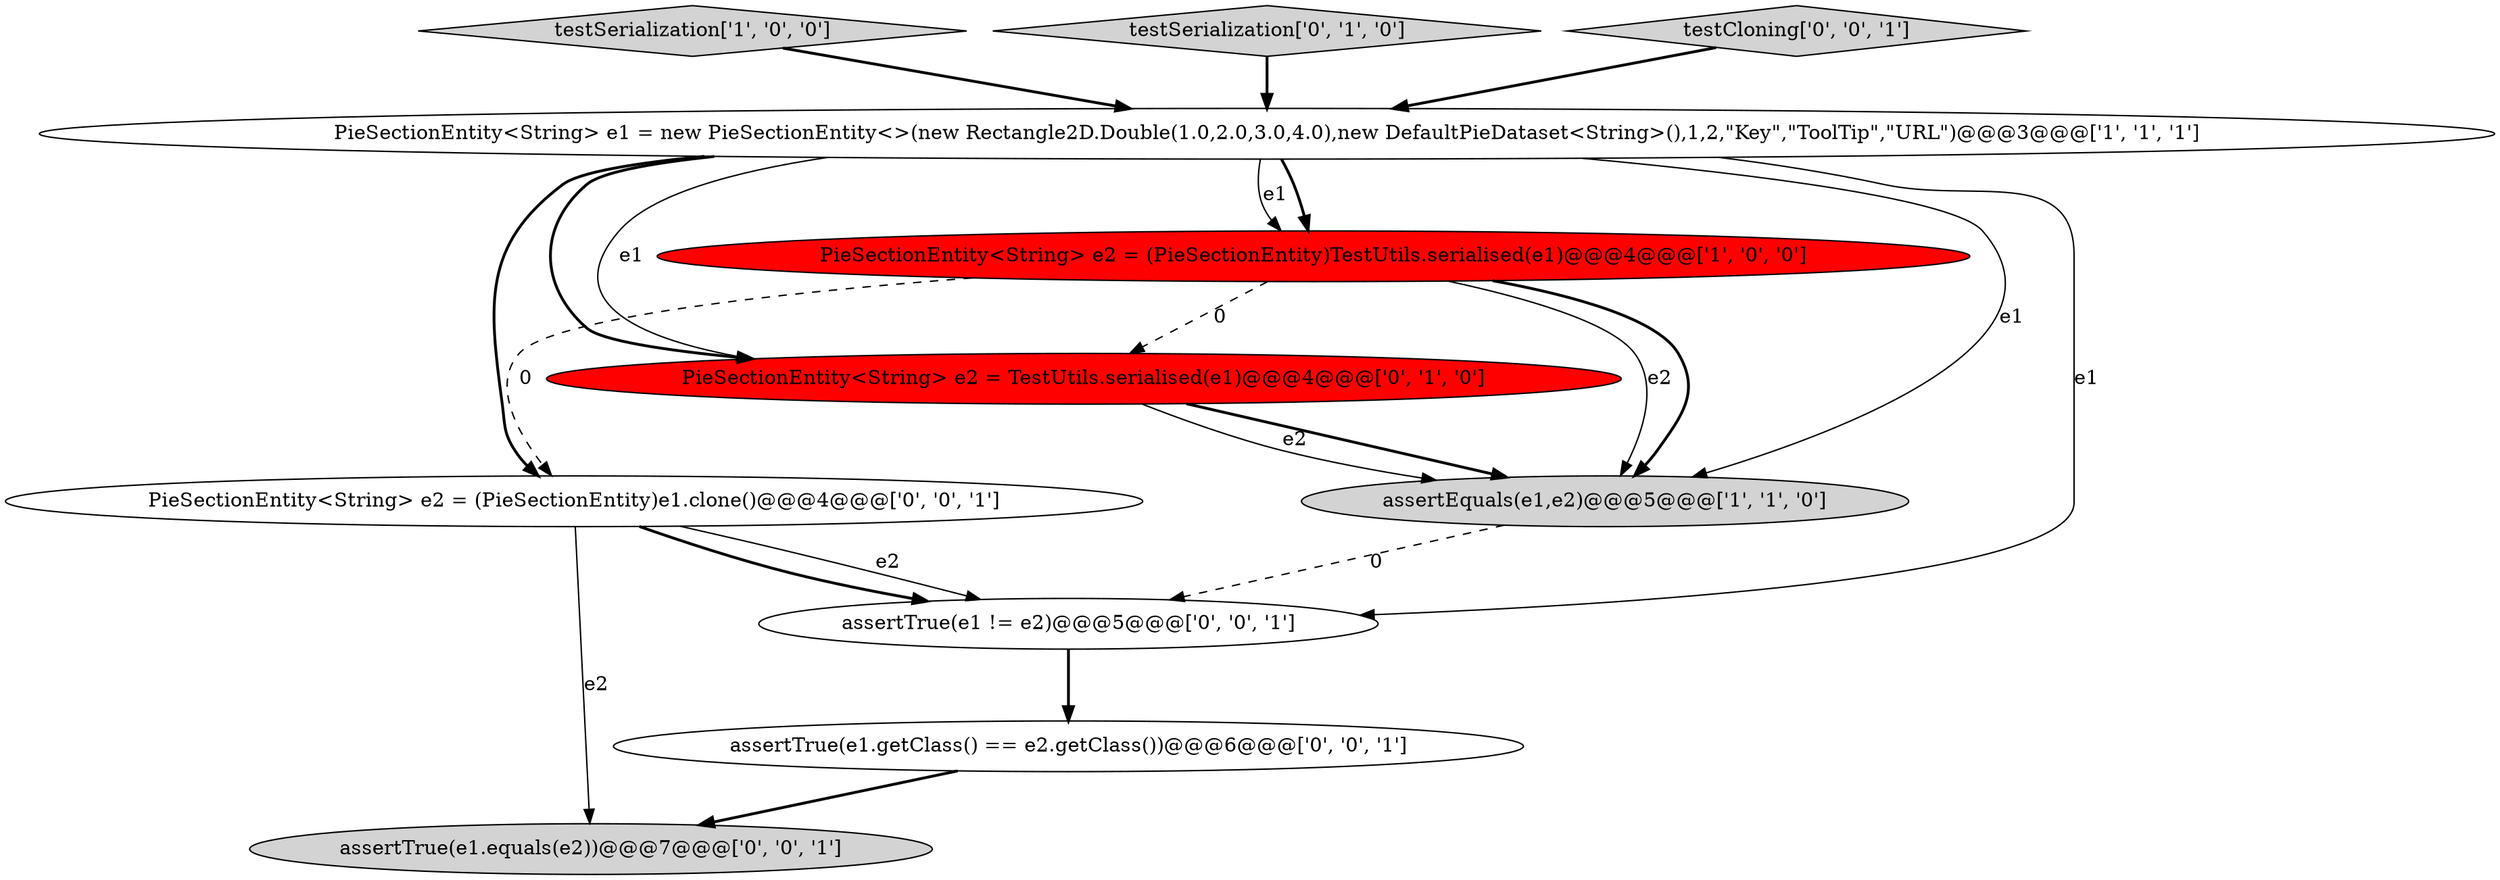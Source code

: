 digraph {
1 [style = filled, label = "PieSectionEntity<String> e2 = (PieSectionEntity)TestUtils.serialised(e1)@@@4@@@['1', '0', '0']", fillcolor = red, shape = ellipse image = "AAA1AAABBB1BBB"];
6 [style = filled, label = "assertTrue(e1 != e2)@@@5@@@['0', '0', '1']", fillcolor = white, shape = ellipse image = "AAA0AAABBB3BBB"];
10 [style = filled, label = "assertTrue(e1.getClass() == e2.getClass())@@@6@@@['0', '0', '1']", fillcolor = white, shape = ellipse image = "AAA0AAABBB3BBB"];
3 [style = filled, label = "PieSectionEntity<String> e1 = new PieSectionEntity<>(new Rectangle2D.Double(1.0,2.0,3.0,4.0),new DefaultPieDataset<String>(),1,2,\"Key\",\"ToolTip\",\"URL\")@@@3@@@['1', '1', '1']", fillcolor = white, shape = ellipse image = "AAA0AAABBB1BBB"];
7 [style = filled, label = "assertTrue(e1.equals(e2))@@@7@@@['0', '0', '1']", fillcolor = lightgray, shape = ellipse image = "AAA0AAABBB3BBB"];
2 [style = filled, label = "testSerialization['1', '0', '0']", fillcolor = lightgray, shape = diamond image = "AAA0AAABBB1BBB"];
0 [style = filled, label = "assertEquals(e1,e2)@@@5@@@['1', '1', '0']", fillcolor = lightgray, shape = ellipse image = "AAA0AAABBB1BBB"];
5 [style = filled, label = "testSerialization['0', '1', '0']", fillcolor = lightgray, shape = diamond image = "AAA0AAABBB2BBB"];
9 [style = filled, label = "PieSectionEntity<String> e2 = (PieSectionEntity)e1.clone()@@@4@@@['0', '0', '1']", fillcolor = white, shape = ellipse image = "AAA0AAABBB3BBB"];
4 [style = filled, label = "PieSectionEntity<String> e2 = TestUtils.serialised(e1)@@@4@@@['0', '1', '0']", fillcolor = red, shape = ellipse image = "AAA1AAABBB2BBB"];
8 [style = filled, label = "testCloning['0', '0', '1']", fillcolor = lightgray, shape = diamond image = "AAA0AAABBB3BBB"];
5->3 [style = bold, label=""];
3->1 [style = bold, label=""];
2->3 [style = bold, label=""];
0->6 [style = dashed, label="0"];
8->3 [style = bold, label=""];
3->1 [style = solid, label="e1"];
1->0 [style = solid, label="e2"];
1->4 [style = dashed, label="0"];
9->6 [style = solid, label="e2"];
1->9 [style = dashed, label="0"];
1->0 [style = bold, label=""];
3->4 [style = bold, label=""];
10->7 [style = bold, label=""];
9->6 [style = bold, label=""];
4->0 [style = bold, label=""];
3->9 [style = bold, label=""];
9->7 [style = solid, label="e2"];
4->0 [style = solid, label="e2"];
3->0 [style = solid, label="e1"];
6->10 [style = bold, label=""];
3->4 [style = solid, label="e1"];
3->6 [style = solid, label="e1"];
}
